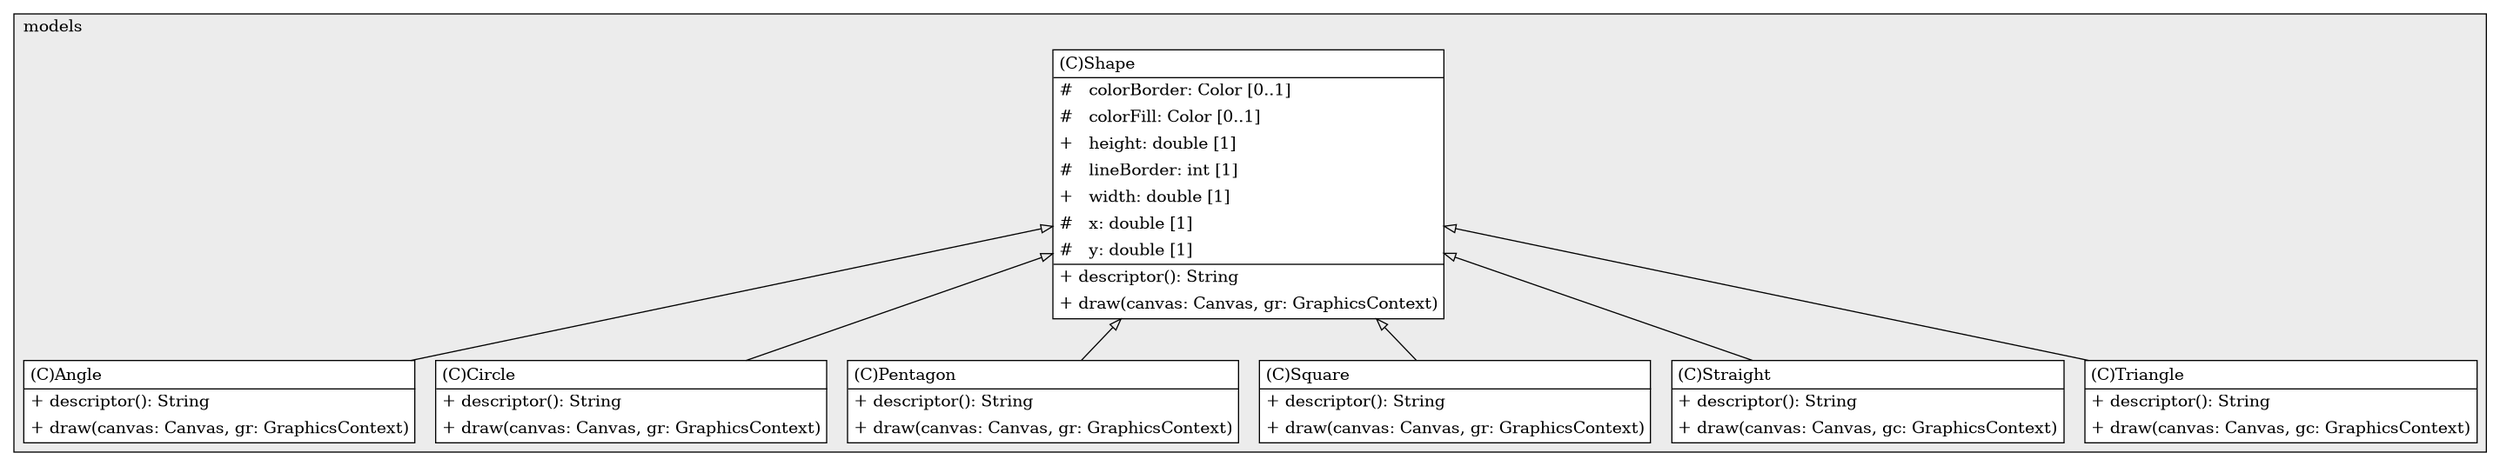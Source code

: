 @startuml

/' diagram meta data start
config=StructureConfiguration;
{
  "projectClassification": {
    "searchMode": "OpenProject", // OpenProject, AllProjects
    "includedProjects": "",
    "pathEndKeywords": "*.impl",
    "isClientPath": "",
    "isClientName": "",
    "isTestPath": "",
    "isTestName": "",
    "isMappingPath": "",
    "isMappingName": "",
    "isDataAccessPath": "",
    "isDataAccessName": "",
    "isDataStructurePath": "",
    "isDataStructureName": "",
    "isInterfaceStructuresPath": "",
    "isInterfaceStructuresName": "",
    "isEntryPointPath": "",
    "isEntryPointName": "",
    "treatFinalFieldsAsMandatory": false
  },
  "graphRestriction": {
    "classPackageExcludeFilter": "",
    "classPackageIncludeFilter": "",
    "classNameExcludeFilter": "",
    "classNameIncludeFilter": "",
    "methodNameExcludeFilter": "",
    "methodNameIncludeFilter": "",
    "removeByInheritance": "", // inheritance/annotation based filtering is done in a second step
    "removeByAnnotation": "",
    "removeByClassPackage": "", // cleanup the graph after inheritance/annotation based filtering is done
    "removeByClassName": "",
    "cutMappings": false,
    "cutEnum": true,
    "cutTests": true,
    "cutClient": true,
    "cutDataAccess": false,
    "cutInterfaceStructures": false,
    "cutDataStructures": false,
    "cutGetterAndSetter": true,
    "cutConstructors": true
  },
  "graphTraversal": {
    "forwardDepth": 6,
    "backwardDepth": 6,
    "classPackageExcludeFilter": "",
    "classPackageIncludeFilter": "",
    "classNameExcludeFilter": "",
    "classNameIncludeFilter": "",
    "methodNameExcludeFilter": "",
    "methodNameIncludeFilter": "",
    "hideMappings": false,
    "hideDataStructures": false,
    "hidePrivateMethods": true,
    "hideInterfaceCalls": true, // indirection: implementation -> interface (is hidden) -> implementation
    "onlyShowApplicationEntryPoints": false, // root node is included
    "useMethodCallsForStructureDiagram": "ForwardOnly" // ForwardOnly, BothDirections, No
  },
  "details": {
    "aggregation": "GroupByClass", // ByClass, GroupByClass, None
    "showClassGenericTypes": true,
    "showMethods": true,
    "showMethodParameterNames": true,
    "showMethodParameterTypes": true,
    "showMethodReturnType": true,
    "showPackageLevels": 2,
    "showDetailedClassStructure": true
  },
  "rootClass": "models.Angle",
  "extensionCallbackMethod": "" // qualified.class.name#methodName - signature: public static String method(String)
}
diagram meta data end '/



digraph g {
    rankdir="TB"
    splines=polyline
    

'nodes 
subgraph cluster_1068799382 { 
   	label=models
	labeljust=l
	fillcolor="#ececec"
	style=filled
   
   Angle1068799382[
	label=<<TABLE BORDER="1" CELLBORDER="0" CELLPADDING="4" CELLSPACING="0">
<TR><TD ALIGN="LEFT" >(C)Angle</TD></TR>
<HR/>
<TR><TD ALIGN="LEFT" >+ descriptor(): String</TD></TR>
<TR><TD ALIGN="LEFT" >+ draw(canvas: Canvas, gr: GraphicsContext)</TD></TR>
</TABLE>>
	style=filled
	margin=0
	shape=plaintext
	fillcolor="#FFFFFF"
];

Circle1068799382[
	label=<<TABLE BORDER="1" CELLBORDER="0" CELLPADDING="4" CELLSPACING="0">
<TR><TD ALIGN="LEFT" >(C)Circle</TD></TR>
<HR/>
<TR><TD ALIGN="LEFT" >+ descriptor(): String</TD></TR>
<TR><TD ALIGN="LEFT" >+ draw(canvas: Canvas, gr: GraphicsContext)</TD></TR>
</TABLE>>
	style=filled
	margin=0
	shape=plaintext
	fillcolor="#FFFFFF"
];

Pentagon1068799382[
	label=<<TABLE BORDER="1" CELLBORDER="0" CELLPADDING="4" CELLSPACING="0">
<TR><TD ALIGN="LEFT" >(C)Pentagon</TD></TR>
<HR/>
<TR><TD ALIGN="LEFT" >+ descriptor(): String</TD></TR>
<TR><TD ALIGN="LEFT" >+ draw(canvas: Canvas, gr: GraphicsContext)</TD></TR>
</TABLE>>
	style=filled
	margin=0
	shape=plaintext
	fillcolor="#FFFFFF"
];

Shape1068799382[
	label=<<TABLE BORDER="1" CELLBORDER="0" CELLPADDING="4" CELLSPACING="0">
<TR><TD ALIGN="LEFT" >(C)Shape</TD></TR>
<HR/>
<TR><TD ALIGN="LEFT" >#   colorBorder: Color [0..1]</TD></TR>
<TR><TD ALIGN="LEFT" >#   colorFill: Color [0..1]</TD></TR>
<TR><TD ALIGN="LEFT" >+   height: double [1]</TD></TR>
<TR><TD ALIGN="LEFT" >#   lineBorder: int [1]</TD></TR>
<TR><TD ALIGN="LEFT" >+   width: double [1]</TD></TR>
<TR><TD ALIGN="LEFT" >#   x: double [1]</TD></TR>
<TR><TD ALIGN="LEFT" >#   y: double [1]</TD></TR>
<HR/>
<TR><TD ALIGN="LEFT" >+ descriptor(): String</TD></TR>
<TR><TD ALIGN="LEFT" >+ draw(canvas: Canvas, gr: GraphicsContext)</TD></TR>
</TABLE>>
	style=filled
	margin=0
	shape=plaintext
	fillcolor="#FFFFFF"
];

Square1068799382[
	label=<<TABLE BORDER="1" CELLBORDER="0" CELLPADDING="4" CELLSPACING="0">
<TR><TD ALIGN="LEFT" >(C)Square</TD></TR>
<HR/>
<TR><TD ALIGN="LEFT" >+ descriptor(): String</TD></TR>
<TR><TD ALIGN="LEFT" >+ draw(canvas: Canvas, gr: GraphicsContext)</TD></TR>
</TABLE>>
	style=filled
	margin=0
	shape=plaintext
	fillcolor="#FFFFFF"
];

Straight1068799382[
	label=<<TABLE BORDER="1" CELLBORDER="0" CELLPADDING="4" CELLSPACING="0">
<TR><TD ALIGN="LEFT" >(C)Straight</TD></TR>
<HR/>
<TR><TD ALIGN="LEFT" >+ descriptor(): String</TD></TR>
<TR><TD ALIGN="LEFT" >+ draw(canvas: Canvas, gc: GraphicsContext)</TD></TR>
</TABLE>>
	style=filled
	margin=0
	shape=plaintext
	fillcolor="#FFFFFF"
];

Triangle1068799382[
	label=<<TABLE BORDER="1" CELLBORDER="0" CELLPADDING="4" CELLSPACING="0">
<TR><TD ALIGN="LEFT" >(C)Triangle</TD></TR>
<HR/>
<TR><TD ALIGN="LEFT" >+ descriptor(): String</TD></TR>
<TR><TD ALIGN="LEFT" >+ draw(canvas: Canvas, gc: GraphicsContext)</TD></TR>
</TABLE>>
	style=filled
	margin=0
	shape=plaintext
	fillcolor="#FFFFFF"
];
} 

'edges    
Shape1068799382 -> Angle1068799382[arrowhead=none, arrowtail=empty, dir=both];
Shape1068799382 -> Circle1068799382[arrowhead=none, arrowtail=empty, dir=both];
Shape1068799382 -> Pentagon1068799382[arrowhead=none, arrowtail=empty, dir=both];
Shape1068799382 -> Square1068799382[arrowhead=none, arrowtail=empty, dir=both];
Shape1068799382 -> Straight1068799382[arrowhead=none, arrowtail=empty, dir=both];
Shape1068799382 -> Triangle1068799382[arrowhead=none, arrowtail=empty, dir=both];
    
}
@enduml